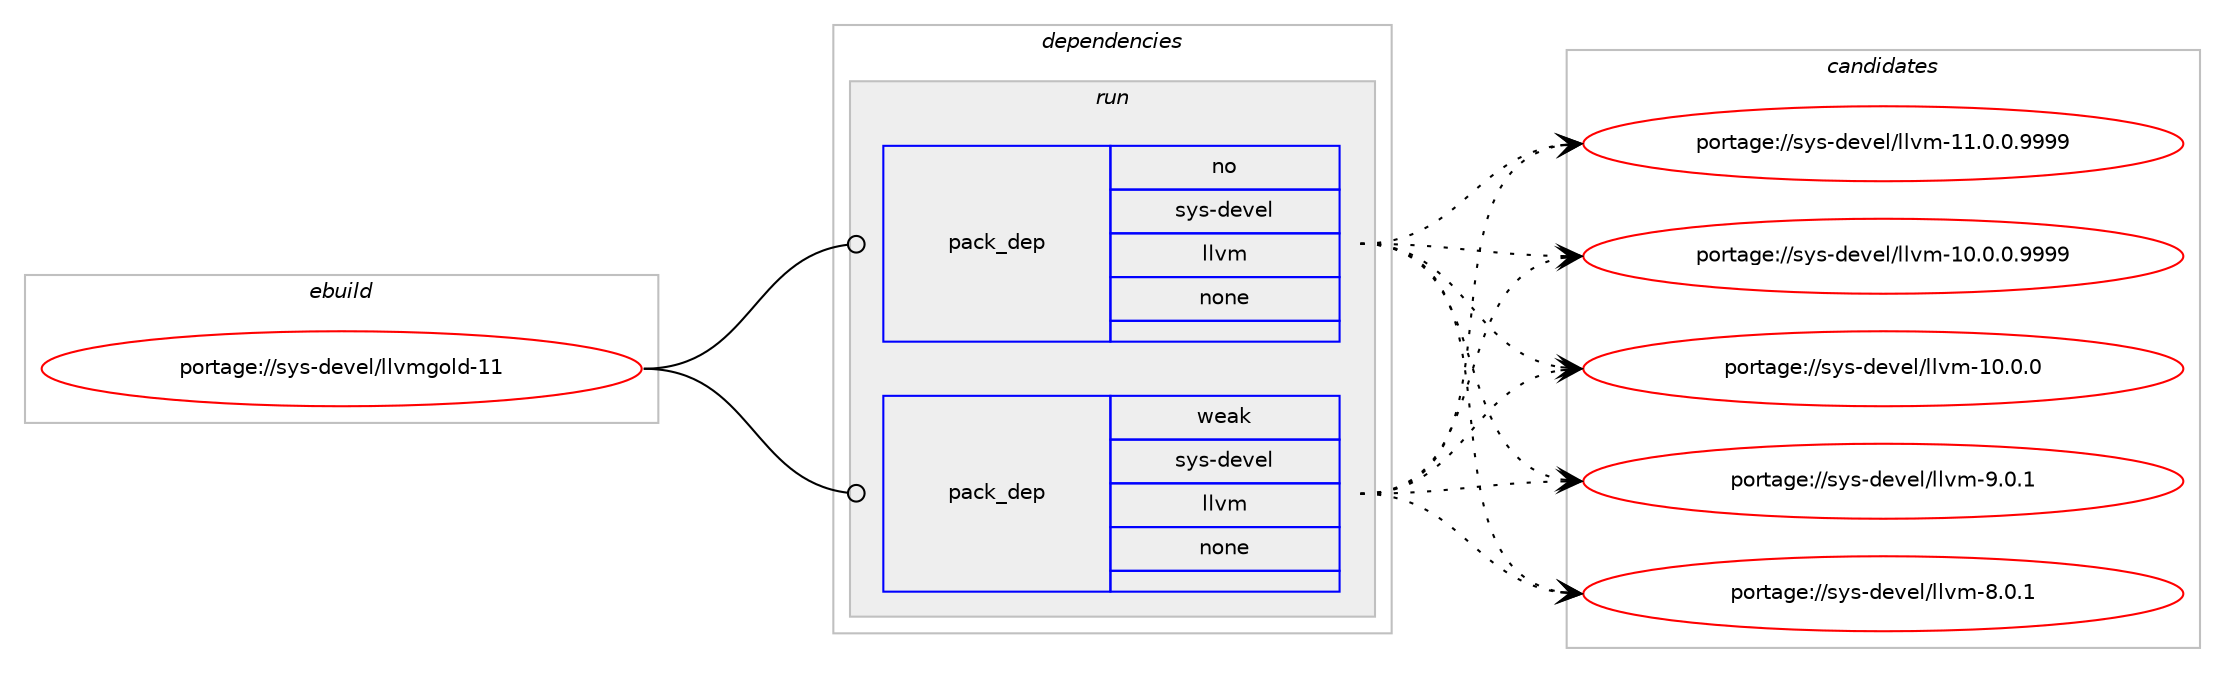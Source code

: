digraph prolog {

# *************
# Graph options
# *************

newrank=true;
concentrate=true;
compound=true;
graph [rankdir=LR,fontname=Helvetica,fontsize=10,ranksep=1.5];#, ranksep=2.5, nodesep=0.2];
edge  [arrowhead=vee];
node  [fontname=Helvetica,fontsize=10];

# **********
# The ebuild
# **********

subgraph cluster_leftcol {
color=gray;
rank=same;
label=<<i>ebuild</i>>;
id [label="portage://sys-devel/llvmgold-11", color=red, width=4, href="../sys-devel/llvmgold-11.svg"];
}

# ****************
# The dependencies
# ****************

subgraph cluster_midcol {
color=gray;
label=<<i>dependencies</i>>;
subgraph cluster_compile {
fillcolor="#eeeeee";
style=filled;
label=<<i>compile</i>>;
}
subgraph cluster_compileandrun {
fillcolor="#eeeeee";
style=filled;
label=<<i>compile and run</i>>;
}
subgraph cluster_run {
fillcolor="#eeeeee";
style=filled;
label=<<i>run</i>>;
subgraph pack2754 {
dependency3211 [label=<<TABLE BORDER="0" CELLBORDER="1" CELLSPACING="0" CELLPADDING="4" WIDTH="220"><TR><TD ROWSPAN="6" CELLPADDING="30">pack_dep</TD></TR><TR><TD WIDTH="110">no</TD></TR><TR><TD>sys-devel</TD></TR><TR><TD>llvm</TD></TR><TR><TD>none</TD></TR><TR><TD></TD></TR></TABLE>>, shape=none, color=blue];
}
id:e -> dependency3211:w [weight=20,style="solid",arrowhead="odot"];
subgraph pack2755 {
dependency3212 [label=<<TABLE BORDER="0" CELLBORDER="1" CELLSPACING="0" CELLPADDING="4" WIDTH="220"><TR><TD ROWSPAN="6" CELLPADDING="30">pack_dep</TD></TR><TR><TD WIDTH="110">weak</TD></TR><TR><TD>sys-devel</TD></TR><TR><TD>llvm</TD></TR><TR><TD>none</TD></TR><TR><TD></TD></TR></TABLE>>, shape=none, color=blue];
}
id:e -> dependency3212:w [weight=20,style="solid",arrowhead="odot"];
}
}

# **************
# The candidates
# **************

subgraph cluster_choices {
rank=same;
color=gray;
label=<<i>candidates</i>>;

subgraph choice2754 {
color=black;
nodesep=1;
choice1151211154510010111810110847108108118109455746484649 [label="portage://sys-devel/llvm-9.0.1", color=red, width=4,href="../sys-devel/llvm-9.0.1.svg"];
choice1151211154510010111810110847108108118109455646484649 [label="portage://sys-devel/llvm-8.0.1", color=red, width=4,href="../sys-devel/llvm-8.0.1.svg"];
choice1151211154510010111810110847108108118109454949464846484657575757 [label="portage://sys-devel/llvm-11.0.0.9999", color=red, width=4,href="../sys-devel/llvm-11.0.0.9999.svg"];
choice1151211154510010111810110847108108118109454948464846484657575757 [label="portage://sys-devel/llvm-10.0.0.9999", color=red, width=4,href="../sys-devel/llvm-10.0.0.9999.svg"];
choice115121115451001011181011084710810811810945494846484648 [label="portage://sys-devel/llvm-10.0.0", color=red, width=4,href="../sys-devel/llvm-10.0.0.svg"];
dependency3211:e -> choice1151211154510010111810110847108108118109455746484649:w [style=dotted,weight="100"];
dependency3211:e -> choice1151211154510010111810110847108108118109455646484649:w [style=dotted,weight="100"];
dependency3211:e -> choice1151211154510010111810110847108108118109454949464846484657575757:w [style=dotted,weight="100"];
dependency3211:e -> choice1151211154510010111810110847108108118109454948464846484657575757:w [style=dotted,weight="100"];
dependency3211:e -> choice115121115451001011181011084710810811810945494846484648:w [style=dotted,weight="100"];
}
subgraph choice2755 {
color=black;
nodesep=1;
choice1151211154510010111810110847108108118109455746484649 [label="portage://sys-devel/llvm-9.0.1", color=red, width=4,href="../sys-devel/llvm-9.0.1.svg"];
choice1151211154510010111810110847108108118109455646484649 [label="portage://sys-devel/llvm-8.0.1", color=red, width=4,href="../sys-devel/llvm-8.0.1.svg"];
choice1151211154510010111810110847108108118109454949464846484657575757 [label="portage://sys-devel/llvm-11.0.0.9999", color=red, width=4,href="../sys-devel/llvm-11.0.0.9999.svg"];
choice1151211154510010111810110847108108118109454948464846484657575757 [label="portage://sys-devel/llvm-10.0.0.9999", color=red, width=4,href="../sys-devel/llvm-10.0.0.9999.svg"];
choice115121115451001011181011084710810811810945494846484648 [label="portage://sys-devel/llvm-10.0.0", color=red, width=4,href="../sys-devel/llvm-10.0.0.svg"];
dependency3212:e -> choice1151211154510010111810110847108108118109455746484649:w [style=dotted,weight="100"];
dependency3212:e -> choice1151211154510010111810110847108108118109455646484649:w [style=dotted,weight="100"];
dependency3212:e -> choice1151211154510010111810110847108108118109454949464846484657575757:w [style=dotted,weight="100"];
dependency3212:e -> choice1151211154510010111810110847108108118109454948464846484657575757:w [style=dotted,weight="100"];
dependency3212:e -> choice115121115451001011181011084710810811810945494846484648:w [style=dotted,weight="100"];
}
}

}
